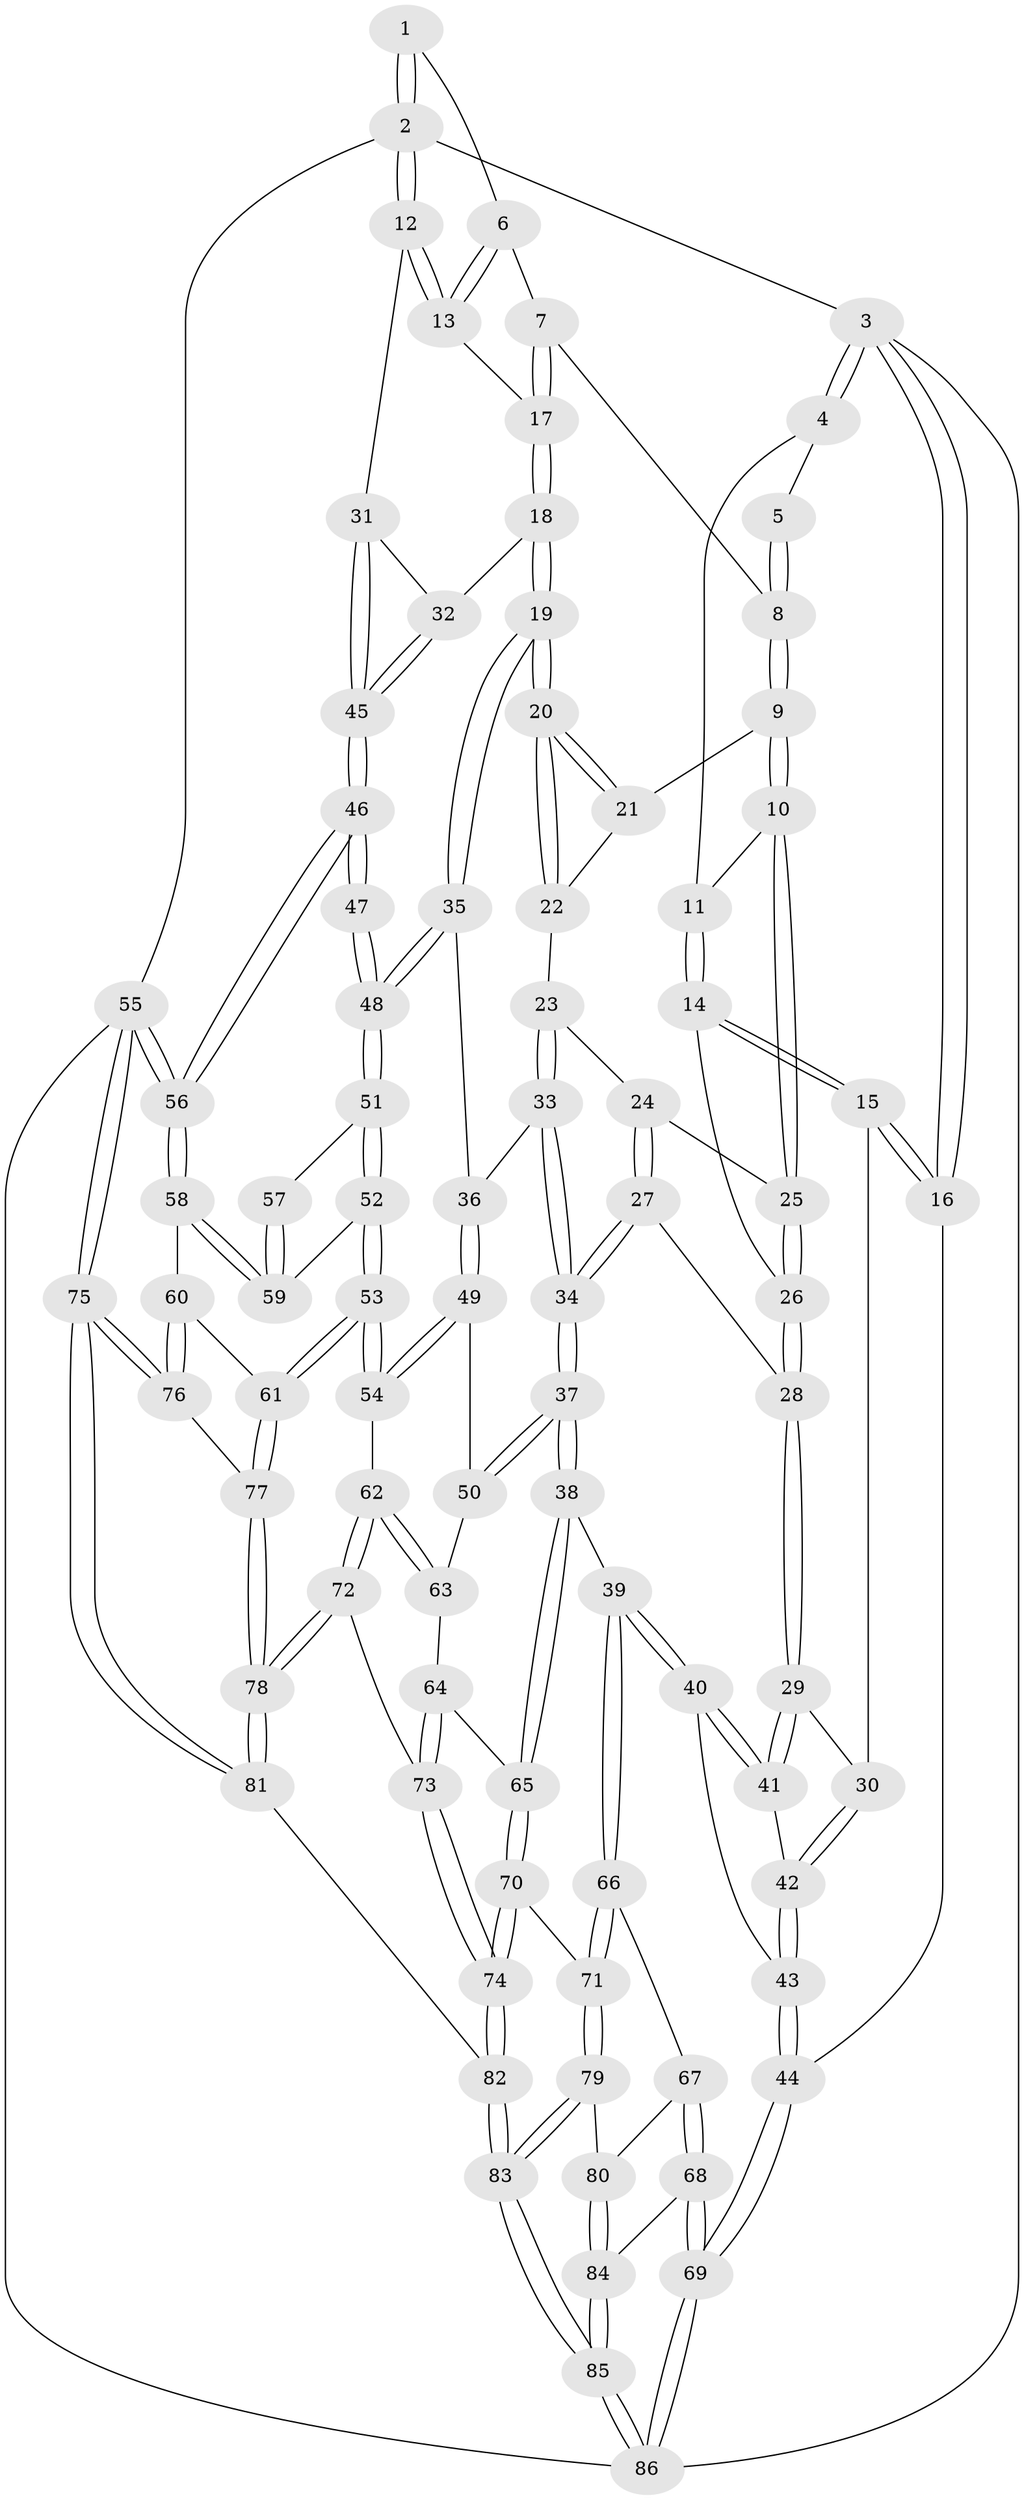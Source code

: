 // Generated by graph-tools (version 1.1) at 2025/51/03/09/25 03:51:08]
// undirected, 86 vertices, 212 edges
graph export_dot {
graph [start="1"]
  node [color=gray90,style=filled];
  1 [pos="+0.8028090067711655+0"];
  2 [pos="+1+0"];
  3 [pos="+0+0"];
  4 [pos="+0.040632923854647084+0"];
  5 [pos="+0.5406551620050947+0"];
  6 [pos="+0.75880267667229+0.07724477067726607"];
  7 [pos="+0.5445980861621879+0.03609410615053381"];
  8 [pos="+0.5298213139316645+0.024048850926281243"];
  9 [pos="+0.485449901721829+0.08583784640525165"];
  10 [pos="+0.35398240041488527+0.16096963402084244"];
  11 [pos="+0.1546867665053596+0"];
  12 [pos="+1+0"];
  13 [pos="+0.7805154002892288+0.1823591809935196"];
  14 [pos="+0.09902209188008221+0.2780872348264272"];
  15 [pos="+0+0.32369357609435523"];
  16 [pos="+0+0.33068036515048255"];
  17 [pos="+0.7542984624576378+0.26020977444851623"];
  18 [pos="+0.760464832996276+0.3251208161923867"];
  19 [pos="+0.7295168851887531+0.3593560590308039"];
  20 [pos="+0.6470169418293815+0.33480304969058483"];
  21 [pos="+0.5193011067271457+0.18173540494095572"];
  22 [pos="+0.4488941111621226+0.3355742696179469"];
  23 [pos="+0.436930764500938+0.33818565132205236"];
  24 [pos="+0.3957454082473028+0.3157372380369931"];
  25 [pos="+0.33750394422687174+0.2448824613319321"];
  26 [pos="+0.1786549457894754+0.3069877987990387"];
  27 [pos="+0.3168898166868519+0.41737298075232326"];
  28 [pos="+0.2102987649437186+0.4005473194046462"];
  29 [pos="+0.20764989375298465+0.4207340857745719"];
  30 [pos="+0.0727915380381499+0.4546173826964427"];
  31 [pos="+1+0"];
  32 [pos="+0.8243090222721863+0.3238424962556769"];
  33 [pos="+0.4416070152578203+0.4915792170999832"];
  34 [pos="+0.3735171357213783+0.6089661850615585"];
  35 [pos="+0.7218865904814789+0.40765382844359793"];
  36 [pos="+0.6801438331077096+0.4448174792406112"];
  37 [pos="+0.3707783005643865+0.6181244834768396"];
  38 [pos="+0.3696196565041485+0.61894420450413"];
  39 [pos="+0.3334927240705768+0.6298410093866949"];
  40 [pos="+0.2311950722662098+0.5675497899403725"];
  41 [pos="+0.20635226180367444+0.5191989149638101"];
  42 [pos="+0.09123718233669895+0.48844121131755464"];
  43 [pos="+0+0.6530413115967845"];
  44 [pos="+0+0.7798770381496525"];
  45 [pos="+1+0.45042672580266807"];
  46 [pos="+1+0.4869989935384395"];
  47 [pos="+1+0.5539764288766543"];
  48 [pos="+0.7811515042569529+0.5171370529794147"];
  49 [pos="+0.6189478297645267+0.5519673150028248"];
  50 [pos="+0.5195503215372844+0.6421890998346435"];
  51 [pos="+0.7893787846204153+0.5857136803538695"];
  52 [pos="+0.7914422176735767+0.6276194265167079"];
  53 [pos="+0.7296554383531806+0.7388178002835637"];
  54 [pos="+0.7220859397368672+0.7377956734578017"];
  55 [pos="+1+1"];
  56 [pos="+1+0.9648270055283786"];
  57 [pos="+0.9829080315461095+0.5984686282968787"];
  58 [pos="+0.9429138399716486+0.769908661783966"];
  59 [pos="+0.920402642217986+0.668681042616226"];
  60 [pos="+0.9081372361118137+0.779246961278022"];
  61 [pos="+0.734082646236358+0.7456294658321206"];
  62 [pos="+0.6169187651905873+0.7452028589213067"];
  63 [pos="+0.5802599349890738+0.7120928031063133"];
  64 [pos="+0.4788464979444547+0.7840743098758932"];
  65 [pos="+0.4405714559288721+0.7733896535847851"];
  66 [pos="+0.3078353662775756+0.673590005326923"];
  67 [pos="+0.22398539258672337+0.7575252254770113"];
  68 [pos="+0.023645500428176924+0.8190773671071179"];
  69 [pos="+0+0.8042852633920675"];
  70 [pos="+0.42665656043130573+0.8817996690942114"];
  71 [pos="+0.3688179273595587+0.8710547074305754"];
  72 [pos="+0.5853195858484989+0.8039672735826181"];
  73 [pos="+0.5393646124581234+0.8262775973332395"];
  74 [pos="+0.46727738292430965+0.9207263420711866"];
  75 [pos="+1+1"];
  76 [pos="+0.8636250518056225+0.8575986896638659"];
  77 [pos="+0.7517887820615272+0.88614562786342"];
  78 [pos="+0.6975529692899333+1"];
  79 [pos="+0.2914921329010368+0.9065494985680346"];
  80 [pos="+0.288448090880348+0.9043575125330298"];
  81 [pos="+0.6930854607378611+1"];
  82 [pos="+0.5487477423366516+1"];
  83 [pos="+0.32635420562010037+1"];
  84 [pos="+0.16012100214845446+0.9209334714157312"];
  85 [pos="+0.2866310385352768+1"];
  86 [pos="+0+1"];
  1 -- 2;
  1 -- 2;
  1 -- 6;
  2 -- 3;
  2 -- 12;
  2 -- 12;
  2 -- 55;
  3 -- 4;
  3 -- 4;
  3 -- 16;
  3 -- 16;
  3 -- 86;
  4 -- 5;
  4 -- 11;
  5 -- 8;
  5 -- 8;
  6 -- 7;
  6 -- 13;
  6 -- 13;
  7 -- 8;
  7 -- 17;
  7 -- 17;
  8 -- 9;
  8 -- 9;
  9 -- 10;
  9 -- 10;
  9 -- 21;
  10 -- 11;
  10 -- 25;
  10 -- 25;
  11 -- 14;
  11 -- 14;
  12 -- 13;
  12 -- 13;
  12 -- 31;
  13 -- 17;
  14 -- 15;
  14 -- 15;
  14 -- 26;
  15 -- 16;
  15 -- 16;
  15 -- 30;
  16 -- 44;
  17 -- 18;
  17 -- 18;
  18 -- 19;
  18 -- 19;
  18 -- 32;
  19 -- 20;
  19 -- 20;
  19 -- 35;
  19 -- 35;
  20 -- 21;
  20 -- 21;
  20 -- 22;
  20 -- 22;
  21 -- 22;
  22 -- 23;
  23 -- 24;
  23 -- 33;
  23 -- 33;
  24 -- 25;
  24 -- 27;
  24 -- 27;
  25 -- 26;
  25 -- 26;
  26 -- 28;
  26 -- 28;
  27 -- 28;
  27 -- 34;
  27 -- 34;
  28 -- 29;
  28 -- 29;
  29 -- 30;
  29 -- 41;
  29 -- 41;
  30 -- 42;
  30 -- 42;
  31 -- 32;
  31 -- 45;
  31 -- 45;
  32 -- 45;
  32 -- 45;
  33 -- 34;
  33 -- 34;
  33 -- 36;
  34 -- 37;
  34 -- 37;
  35 -- 36;
  35 -- 48;
  35 -- 48;
  36 -- 49;
  36 -- 49;
  37 -- 38;
  37 -- 38;
  37 -- 50;
  37 -- 50;
  38 -- 39;
  38 -- 65;
  38 -- 65;
  39 -- 40;
  39 -- 40;
  39 -- 66;
  39 -- 66;
  40 -- 41;
  40 -- 41;
  40 -- 43;
  41 -- 42;
  42 -- 43;
  42 -- 43;
  43 -- 44;
  43 -- 44;
  44 -- 69;
  44 -- 69;
  45 -- 46;
  45 -- 46;
  46 -- 47;
  46 -- 47;
  46 -- 56;
  46 -- 56;
  47 -- 48;
  47 -- 48;
  48 -- 51;
  48 -- 51;
  49 -- 50;
  49 -- 54;
  49 -- 54;
  50 -- 63;
  51 -- 52;
  51 -- 52;
  51 -- 57;
  52 -- 53;
  52 -- 53;
  52 -- 59;
  53 -- 54;
  53 -- 54;
  53 -- 61;
  53 -- 61;
  54 -- 62;
  55 -- 56;
  55 -- 56;
  55 -- 75;
  55 -- 75;
  55 -- 86;
  56 -- 58;
  56 -- 58;
  57 -- 59;
  57 -- 59;
  58 -- 59;
  58 -- 59;
  58 -- 60;
  60 -- 61;
  60 -- 76;
  60 -- 76;
  61 -- 77;
  61 -- 77;
  62 -- 63;
  62 -- 63;
  62 -- 72;
  62 -- 72;
  63 -- 64;
  64 -- 65;
  64 -- 73;
  64 -- 73;
  65 -- 70;
  65 -- 70;
  66 -- 67;
  66 -- 71;
  66 -- 71;
  67 -- 68;
  67 -- 68;
  67 -- 80;
  68 -- 69;
  68 -- 69;
  68 -- 84;
  69 -- 86;
  69 -- 86;
  70 -- 71;
  70 -- 74;
  70 -- 74;
  71 -- 79;
  71 -- 79;
  72 -- 73;
  72 -- 78;
  72 -- 78;
  73 -- 74;
  73 -- 74;
  74 -- 82;
  74 -- 82;
  75 -- 76;
  75 -- 76;
  75 -- 81;
  75 -- 81;
  76 -- 77;
  77 -- 78;
  77 -- 78;
  78 -- 81;
  78 -- 81;
  79 -- 80;
  79 -- 83;
  79 -- 83;
  80 -- 84;
  80 -- 84;
  81 -- 82;
  82 -- 83;
  82 -- 83;
  83 -- 85;
  83 -- 85;
  84 -- 85;
  84 -- 85;
  85 -- 86;
  85 -- 86;
}
